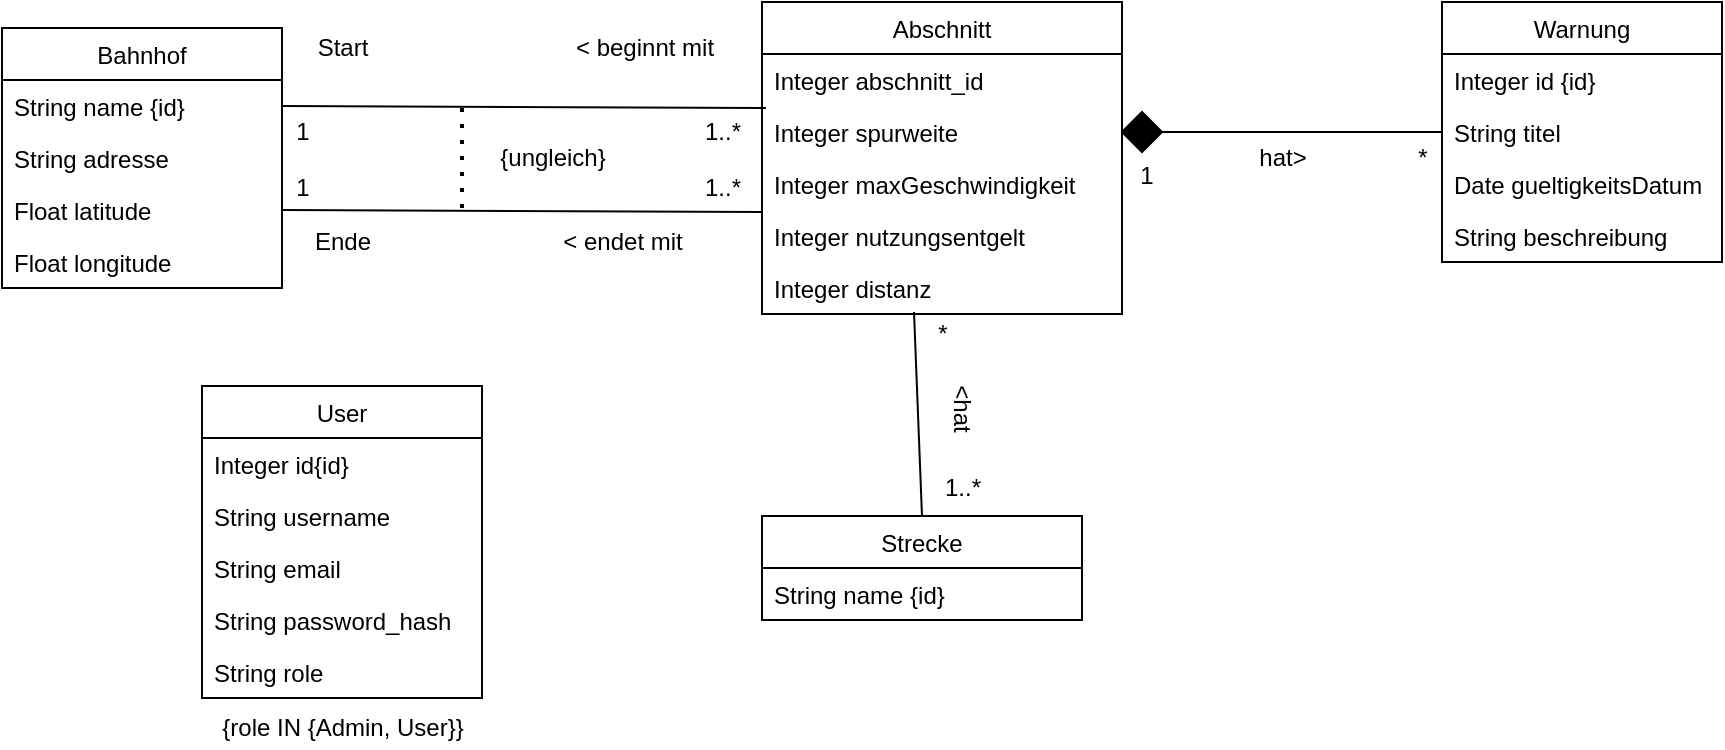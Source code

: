 <mxfile version="16.5.1" type="device"><diagram id="1LIsNco2cE7yiULh3wlP" name="Seite-1"><mxGraphModel dx="1495" dy="923" grid="0" gridSize="10" guides="1" tooltips="1" connect="1" arrows="1" fold="1" page="1" pageScale="1" pageWidth="1169" pageHeight="827" math="0" shadow="0"><root><mxCell id="0"/><mxCell id="1" parent="0"/><mxCell id="V3BjFR1MbCebETa2AbwE-1" value="Bahnhof" style="swimlane;fontStyle=0;childLayout=stackLayout;horizontal=1;startSize=26;fillColor=none;horizontalStack=0;resizeParent=1;resizeParentMax=0;resizeLast=0;collapsible=1;marginBottom=0;" parent="1" vertex="1"><mxGeometry x="90" y="170" width="140" height="130" as="geometry"/></mxCell><mxCell id="V3BjFR1MbCebETa2AbwE-2" value="String name {id}" style="text;strokeColor=none;fillColor=none;align=left;verticalAlign=top;spacingLeft=4;spacingRight=4;overflow=hidden;rotatable=0;points=[[0,0.5],[1,0.5]];portConstraint=eastwest;" parent="V3BjFR1MbCebETa2AbwE-1" vertex="1"><mxGeometry y="26" width="140" height="26" as="geometry"/></mxCell><mxCell id="V3BjFR1MbCebETa2AbwE-3" value="String adresse" style="text;strokeColor=none;fillColor=none;align=left;verticalAlign=top;spacingLeft=4;spacingRight=4;overflow=hidden;rotatable=0;points=[[0,0.5],[1,0.5]];portConstraint=eastwest;" parent="V3BjFR1MbCebETa2AbwE-1" vertex="1"><mxGeometry y="52" width="140" height="26" as="geometry"/></mxCell><mxCell id="0yYuChHGkb7ARB66rBdW-2" value="Float latitude" style="text;strokeColor=none;fillColor=none;align=left;verticalAlign=top;spacingLeft=4;spacingRight=4;overflow=hidden;rotatable=0;points=[[0,0.5],[1,0.5]];portConstraint=eastwest;" parent="V3BjFR1MbCebETa2AbwE-1" vertex="1"><mxGeometry y="78" width="140" height="26" as="geometry"/></mxCell><mxCell id="0yYuChHGkb7ARB66rBdW-1" value="Float longitude" style="text;strokeColor=none;fillColor=none;align=left;verticalAlign=top;spacingLeft=4;spacingRight=4;overflow=hidden;rotatable=0;points=[[0,0.5],[1,0.5]];portConstraint=eastwest;" parent="V3BjFR1MbCebETa2AbwE-1" vertex="1"><mxGeometry y="104" width="140" height="26" as="geometry"/></mxCell><mxCell id="V3BjFR1MbCebETa2AbwE-5" value="Abschnitt" style="swimlane;fontStyle=0;childLayout=stackLayout;horizontal=1;startSize=26;fillColor=none;horizontalStack=0;resizeParent=1;resizeParentMax=0;resizeLast=0;collapsible=1;marginBottom=0;" parent="1" vertex="1"><mxGeometry x="470" y="157" width="180" height="156" as="geometry"/></mxCell><mxCell id="V3BjFR1MbCebETa2AbwE-11" value="Integer abschnitt_id" style="text;strokeColor=none;fillColor=none;align=left;verticalAlign=top;spacingLeft=4;spacingRight=4;overflow=hidden;rotatable=0;points=[[0,0.5],[1,0.5]];portConstraint=eastwest;" parent="V3BjFR1MbCebETa2AbwE-5" vertex="1"><mxGeometry y="26" width="180" height="26" as="geometry"/></mxCell><mxCell id="V3BjFR1MbCebETa2AbwE-9" value="Integer spurweite" style="text;strokeColor=none;fillColor=none;align=left;verticalAlign=top;spacingLeft=4;spacingRight=4;overflow=hidden;rotatable=0;points=[[0,0.5],[1,0.5]];portConstraint=eastwest;" parent="V3BjFR1MbCebETa2AbwE-5" vertex="1"><mxGeometry y="52" width="180" height="26" as="geometry"/></mxCell><mxCell id="0yYuChHGkb7ARB66rBdW-3" value="Integer maxGeschwindigkeit" style="text;strokeColor=none;fillColor=none;align=left;verticalAlign=top;spacingLeft=4;spacingRight=4;overflow=hidden;rotatable=0;points=[[0,0.5],[1,0.5]];portConstraint=eastwest;" parent="V3BjFR1MbCebETa2AbwE-5" vertex="1"><mxGeometry y="78" width="180" height="26" as="geometry"/></mxCell><mxCell id="V3BjFR1MbCebETa2AbwE-10" value="Integer nutzungsentgelt" style="text;strokeColor=none;fillColor=none;align=left;verticalAlign=top;spacingLeft=4;spacingRight=4;overflow=hidden;rotatable=0;points=[[0,0.5],[1,0.5]];portConstraint=eastwest;" parent="V3BjFR1MbCebETa2AbwE-5" vertex="1"><mxGeometry y="104" width="180" height="26" as="geometry"/></mxCell><mxCell id="V3BjFR1MbCebETa2AbwE-23" value="Integer distanz" style="text;strokeColor=none;fillColor=none;align=left;verticalAlign=top;spacingLeft=4;spacingRight=4;overflow=hidden;rotatable=0;points=[[0,0.5],[1,0.5]];portConstraint=eastwest;" parent="V3BjFR1MbCebETa2AbwE-5" vertex="1"><mxGeometry y="130" width="180" height="26" as="geometry"/></mxCell><mxCell id="V3BjFR1MbCebETa2AbwE-13" value="Strecke" style="swimlane;fontStyle=0;childLayout=stackLayout;horizontal=1;startSize=26;fillColor=none;horizontalStack=0;resizeParent=1;resizeParentMax=0;resizeLast=0;collapsible=1;marginBottom=0;" parent="1" vertex="1"><mxGeometry x="470" y="414" width="160" height="52" as="geometry"/></mxCell><mxCell id="V3BjFR1MbCebETa2AbwE-15" value="String name {id}" style="text;strokeColor=none;fillColor=none;align=left;verticalAlign=top;spacingLeft=4;spacingRight=4;overflow=hidden;rotatable=0;points=[[0,0.5],[1,0.5]];portConstraint=eastwest;" parent="V3BjFR1MbCebETa2AbwE-13" vertex="1"><mxGeometry y="26" width="160" height="26" as="geometry"/></mxCell><mxCell id="V3BjFR1MbCebETa2AbwE-18" value="Warnung" style="swimlane;fontStyle=0;childLayout=stackLayout;horizontal=1;startSize=26;fillColor=none;horizontalStack=0;resizeParent=1;resizeParentMax=0;resizeLast=0;collapsible=1;marginBottom=0;" parent="1" vertex="1"><mxGeometry x="810" y="157" width="140" height="130" as="geometry"/></mxCell><mxCell id="V3BjFR1MbCebETa2AbwE-19" value="Integer id {id}" style="text;strokeColor=none;fillColor=none;align=left;verticalAlign=top;spacingLeft=4;spacingRight=4;overflow=hidden;rotatable=0;points=[[0,0.5],[1,0.5]];portConstraint=eastwest;" parent="V3BjFR1MbCebETa2AbwE-18" vertex="1"><mxGeometry y="26" width="140" height="26" as="geometry"/></mxCell><mxCell id="V3BjFR1MbCebETa2AbwE-20" value="String titel&#10;" style="text;strokeColor=none;fillColor=none;align=left;verticalAlign=top;spacingLeft=4;spacingRight=4;overflow=hidden;rotatable=0;points=[[0,0.5],[1,0.5]];portConstraint=eastwest;" parent="V3BjFR1MbCebETa2AbwE-18" vertex="1"><mxGeometry y="52" width="140" height="26" as="geometry"/></mxCell><mxCell id="V3BjFR1MbCebETa2AbwE-22" value="Date gueltigkeitsDatum" style="text;strokeColor=none;fillColor=none;align=left;verticalAlign=top;spacingLeft=4;spacingRight=4;overflow=hidden;rotatable=0;points=[[0,0.5],[1,0.5]];portConstraint=eastwest;" parent="V3BjFR1MbCebETa2AbwE-18" vertex="1"><mxGeometry y="78" width="140" height="26" as="geometry"/></mxCell><mxCell id="V3BjFR1MbCebETa2AbwE-21" value="String beschreibung" style="text;strokeColor=none;fillColor=none;align=left;verticalAlign=top;spacingLeft=4;spacingRight=4;overflow=hidden;rotatable=0;points=[[0,0.5],[1,0.5]];portConstraint=eastwest;" parent="V3BjFR1MbCebETa2AbwE-18" vertex="1"><mxGeometry y="104" width="140" height="26" as="geometry"/></mxCell><mxCell id="V3BjFR1MbCebETa2AbwE-24" value="" style="endArrow=none;html=1;rounded=0;entryX=0;entryY=0.5;entryDx=0;entryDy=0;exitX=1;exitY=0.5;exitDx=0;exitDy=0;" parent="1" source="V3BjFR1MbCebETa2AbwE-9" target="V3BjFR1MbCebETa2AbwE-20" edge="1"><mxGeometry width="50" height="50" relative="1" as="geometry"><mxPoint x="850" y="481" as="sourcePoint"/><mxPoint x="900" y="431" as="targetPoint"/></mxGeometry></mxCell><mxCell id="V3BjFR1MbCebETa2AbwE-25" value="hat&amp;gt;" style="text;html=1;align=center;verticalAlign=middle;resizable=0;points=[];autosize=1;strokeColor=none;fillColor=none;" parent="1" vertex="1"><mxGeometry x="710" y="225" width="40" height="20" as="geometry"/></mxCell><mxCell id="V3BjFR1MbCebETa2AbwE-26" value="1" style="text;html=1;align=center;verticalAlign=middle;resizable=0;points=[];autosize=1;strokeColor=none;fillColor=none;" parent="1" vertex="1"><mxGeometry x="652" y="234" width="20" height="20" as="geometry"/></mxCell><mxCell id="V3BjFR1MbCebETa2AbwE-27" value="*" style="text;html=1;align=center;verticalAlign=middle;resizable=0;points=[];autosize=1;strokeColor=none;fillColor=none;" parent="1" vertex="1"><mxGeometry x="790" y="225" width="20" height="20" as="geometry"/></mxCell><mxCell id="V3BjFR1MbCebETa2AbwE-28" value="" style="endArrow=none;html=1;rounded=0;entryX=0.5;entryY=0;entryDx=0;entryDy=0;exitX=-0.2;exitY=-0.05;exitDx=0;exitDy=0;exitPerimeter=0;" parent="1" source="0yYuChHGkb7ARB66rBdW-19" target="V3BjFR1MbCebETa2AbwE-13" edge="1"><mxGeometry width="50" height="50" relative="1" as="geometry"><mxPoint x="550" y="370" as="sourcePoint"/><mxPoint x="800" y="443" as="targetPoint"/></mxGeometry></mxCell><mxCell id="V3BjFR1MbCebETa2AbwE-30" value="1..*" style="text;html=1;align=center;verticalAlign=middle;resizable=0;points=[];autosize=1;strokeColor=none;fillColor=none;" parent="1" vertex="1"><mxGeometry x="556" y="391" width="28" height="18" as="geometry"/></mxCell><mxCell id="V3BjFR1MbCebETa2AbwE-40" value="" style="endArrow=none;html=1;rounded=0;entryX=0.011;entryY=0.038;entryDx=0;entryDy=0;exitX=1;exitY=0.5;exitDx=0;exitDy=0;entryPerimeter=0;" parent="1" source="V3BjFR1MbCebETa2AbwE-2" target="V3BjFR1MbCebETa2AbwE-9" edge="1"><mxGeometry width="50" height="50" relative="1" as="geometry"><mxPoint x="270" y="311" as="sourcePoint"/><mxPoint x="480" y="586" as="targetPoint"/></mxGeometry></mxCell><mxCell id="0yYuChHGkb7ARB66rBdW-5" value="" style="endArrow=none;html=1;rounded=0;exitX=1;exitY=0.5;exitDx=0;exitDy=0;entryX=0;entryY=1.038;entryDx=0;entryDy=0;entryPerimeter=0;" parent="1" source="0yYuChHGkb7ARB66rBdW-2" target="0yYuChHGkb7ARB66rBdW-3" edge="1"><mxGeometry width="50" height="50" relative="1" as="geometry"><mxPoint x="700" y="530" as="sourcePoint"/><mxPoint x="750" y="480" as="targetPoint"/></mxGeometry></mxCell><mxCell id="0yYuChHGkb7ARB66rBdW-6" value="Start" style="text;html=1;align=center;verticalAlign=middle;resizable=0;points=[];autosize=1;strokeColor=none;fillColor=none;" parent="1" vertex="1"><mxGeometry x="240" y="170" width="40" height="20" as="geometry"/></mxCell><mxCell id="0yYuChHGkb7ARB66rBdW-7" value="Ende" style="text;html=1;align=center;verticalAlign=middle;resizable=0;points=[];autosize=1;strokeColor=none;fillColor=none;" parent="1" vertex="1"><mxGeometry x="240" y="267" width="40" height="20" as="geometry"/></mxCell><mxCell id="0yYuChHGkb7ARB66rBdW-8" value="" style="endArrow=none;dashed=1;html=1;dashPattern=1 3;strokeWidth=2;rounded=0;" parent="1" edge="1"><mxGeometry width="50" height="50" relative="1" as="geometry"><mxPoint x="320" y="260" as="sourcePoint"/><mxPoint x="320" y="210" as="targetPoint"/></mxGeometry></mxCell><mxCell id="0yYuChHGkb7ARB66rBdW-9" value="{ungleich}" style="text;html=1;align=center;verticalAlign=middle;resizable=0;points=[];autosize=1;strokeColor=none;fillColor=none;" parent="1" vertex="1"><mxGeometry x="330" y="225" width="70" height="20" as="geometry"/></mxCell><mxCell id="0yYuChHGkb7ARB66rBdW-10" value="&amp;lt; beginnt mit" style="text;html=1;align=center;verticalAlign=middle;resizable=0;points=[];autosize=1;strokeColor=none;fillColor=none;" parent="1" vertex="1"><mxGeometry x="371" y="171" width="79" height="18" as="geometry"/></mxCell><mxCell id="0yYuChHGkb7ARB66rBdW-11" value="&amp;lt; endet mit" style="text;html=1;align=center;verticalAlign=middle;resizable=0;points=[];autosize=1;strokeColor=none;fillColor=none;" parent="1" vertex="1"><mxGeometry x="360" y="267" width="80" height="20" as="geometry"/></mxCell><mxCell id="0yYuChHGkb7ARB66rBdW-12" value="1" style="text;html=1;align=center;verticalAlign=middle;resizable=0;points=[];autosize=1;strokeColor=none;fillColor=none;" parent="1" vertex="1"><mxGeometry x="230" y="240" width="20" height="20" as="geometry"/></mxCell><mxCell id="0yYuChHGkb7ARB66rBdW-13" value="1" style="text;html=1;align=center;verticalAlign=middle;resizable=0;points=[];autosize=1;strokeColor=none;fillColor=none;" parent="1" vertex="1"><mxGeometry x="230" y="212" width="20" height="20" as="geometry"/></mxCell><mxCell id="0yYuChHGkb7ARB66rBdW-14" value="1..*" style="text;html=1;align=center;verticalAlign=middle;resizable=0;points=[];autosize=1;strokeColor=none;fillColor=none;" parent="1" vertex="1"><mxGeometry x="436" y="213" width="28" height="18" as="geometry"/></mxCell><mxCell id="0yYuChHGkb7ARB66rBdW-17" value="1..*" style="text;html=1;align=center;verticalAlign=middle;resizable=0;points=[];autosize=1;strokeColor=none;fillColor=none;" parent="1" vertex="1"><mxGeometry x="436" y="241" width="28" height="18" as="geometry"/></mxCell><mxCell id="0yYuChHGkb7ARB66rBdW-18" value="&amp;lt;hat" style="text;html=1;align=center;verticalAlign=middle;resizable=0;points=[];autosize=1;strokeColor=none;fillColor=none;rotation=90;" parent="1" vertex="1"><mxGeometry x="550" y="350" width="40" height="20" as="geometry"/></mxCell><mxCell id="0yYuChHGkb7ARB66rBdW-19" value="*" style="text;html=1;align=center;verticalAlign=middle;resizable=0;points=[];autosize=1;strokeColor=none;fillColor=none;" parent="1" vertex="1"><mxGeometry x="550" y="313" width="20" height="20" as="geometry"/></mxCell><mxCell id="0yYuChHGkb7ARB66rBdW-20" value="User" style="swimlane;fontStyle=0;childLayout=stackLayout;horizontal=1;startSize=26;fillColor=none;horizontalStack=0;resizeParent=1;resizeParentMax=0;resizeLast=0;collapsible=1;marginBottom=0;" parent="1" vertex="1"><mxGeometry x="190" y="349" width="140" height="156" as="geometry"/></mxCell><mxCell id="0yYuChHGkb7ARB66rBdW-21" value="Integer id{id}" style="text;strokeColor=none;fillColor=none;align=left;verticalAlign=top;spacingLeft=4;spacingRight=4;overflow=hidden;rotatable=0;points=[[0,0.5],[1,0.5]];portConstraint=eastwest;" parent="0yYuChHGkb7ARB66rBdW-20" vertex="1"><mxGeometry y="26" width="140" height="26" as="geometry"/></mxCell><mxCell id="0yYuChHGkb7ARB66rBdW-22" value="String username" style="text;strokeColor=none;fillColor=none;align=left;verticalAlign=top;spacingLeft=4;spacingRight=4;overflow=hidden;rotatable=0;points=[[0,0.5],[1,0.5]];portConstraint=eastwest;" parent="0yYuChHGkb7ARB66rBdW-20" vertex="1"><mxGeometry y="52" width="140" height="26" as="geometry"/></mxCell><mxCell id="0yYuChHGkb7ARB66rBdW-23" value="String email" style="text;strokeColor=none;fillColor=none;align=left;verticalAlign=top;spacingLeft=4;spacingRight=4;overflow=hidden;rotatable=0;points=[[0,0.5],[1,0.5]];portConstraint=eastwest;" parent="0yYuChHGkb7ARB66rBdW-20" vertex="1"><mxGeometry y="78" width="140" height="26" as="geometry"/></mxCell><mxCell id="0yYuChHGkb7ARB66rBdW-25" value="String password_hash" style="text;strokeColor=none;fillColor=none;align=left;verticalAlign=top;spacingLeft=4;spacingRight=4;overflow=hidden;rotatable=0;points=[[0,0.5],[1,0.5]];portConstraint=eastwest;" parent="0yYuChHGkb7ARB66rBdW-20" vertex="1"><mxGeometry y="104" width="140" height="26" as="geometry"/></mxCell><mxCell id="0yYuChHGkb7ARB66rBdW-24" value="String role" style="text;strokeColor=none;fillColor=none;align=left;verticalAlign=top;spacingLeft=4;spacingRight=4;overflow=hidden;rotatable=0;points=[[0,0.5],[1,0.5]];portConstraint=eastwest;" parent="0yYuChHGkb7ARB66rBdW-20" vertex="1"><mxGeometry y="130" width="140" height="26" as="geometry"/></mxCell><mxCell id="0yYuChHGkb7ARB66rBdW-26" value="{role IN {Admin, User}}" style="text;html=1;align=center;verticalAlign=middle;resizable=0;points=[];autosize=1;strokeColor=none;fillColor=none;" parent="1" vertex="1"><mxGeometry x="190" y="510" width="140" height="20" as="geometry"/></mxCell><mxCell id="IATKVmT1hr55ktpc9uZy-1" value="" style="rhombus;whiteSpace=wrap;html=1;fillColor=#000000;" vertex="1" parent="1"><mxGeometry x="650" y="212" width="20" height="20" as="geometry"/></mxCell></root></mxGraphModel></diagram></mxfile>